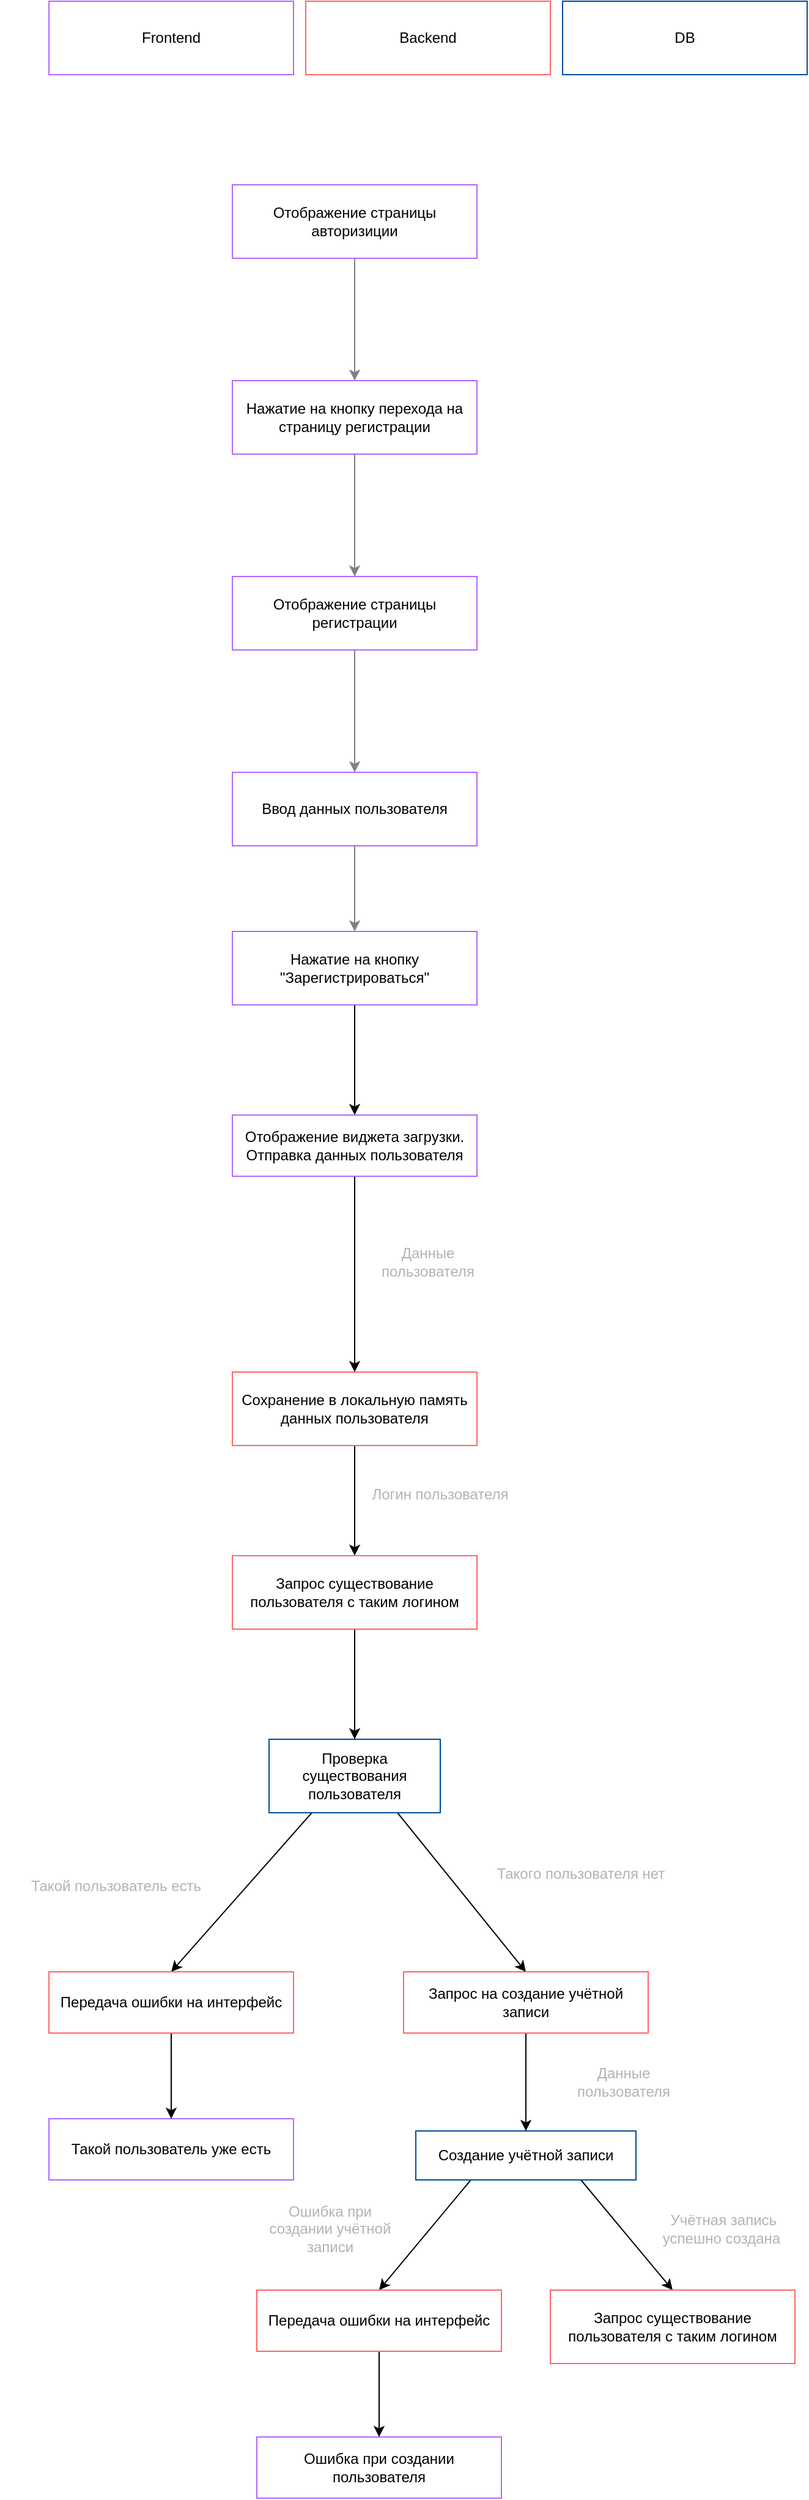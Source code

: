 <mxfile>
    <diagram name="Page-1" id="V2_uuKdX49vbQtdz6IMa">
        <mxGraphModel dx="2473" dy="1127" grid="1" gridSize="10" guides="0" tooltips="1" connect="1" arrows="1" fold="1" page="1" pageScale="1" pageWidth="827" pageHeight="1169" math="0" shadow="0">
            <root>
                <mxCell id="0"/>
                <mxCell id="1" parent="0"/>
                <mxCell id="15" value="Данные пользователя" style="text;html=1;strokeColor=none;fillColor=none;align=center;verticalAlign=middle;whiteSpace=wrap;rounded=0;labelBackgroundColor=none;fontSize=12;fontColor=#B3B3B3;" parent="1" vertex="1">
                    <mxGeometry x="340" y="1020" width="120" height="40" as="geometry"/>
                </mxCell>
                <mxCell id="17" value="Логин пользователя" style="text;html=1;strokeColor=none;fillColor=none;align=center;verticalAlign=middle;whiteSpace=wrap;rounded=0;labelBackgroundColor=none;fontSize=12;fontColor=#B3B3B3;" parent="1" vertex="1">
                    <mxGeometry x="340" y="1210" width="140" height="40" as="geometry"/>
                </mxCell>
                <mxCell id="23" value="Такого пользователя нет" style="text;html=1;strokeColor=none;fillColor=none;align=center;verticalAlign=middle;whiteSpace=wrap;rounded=0;labelBackgroundColor=none;fontSize=12;fontColor=#B3B3B3;" parent="1" vertex="1">
                    <mxGeometry x="430" y="1520" width="190" height="40" as="geometry"/>
                </mxCell>
                <mxCell id="40" style="edgeStyle=none;html=1;exitX=0.5;exitY=1;exitDx=0;exitDy=0;entryX=0.5;entryY=0;entryDx=0;entryDy=0;labelBackgroundColor=none;strokeColor=#808080;fontSize=12;fontColor=#B3B3B3;" parent="1" source="37" target="39" edge="1">
                    <mxGeometry relative="1" as="geometry"/>
                </mxCell>
                <mxCell id="37" value="Отображение страницы авторизиции" style="rounded=0;whiteSpace=wrap;html=1;labelBackgroundColor=none;fontSize=12;fillColor=none;strokeColor=#B266FF;" parent="1" vertex="1">
                    <mxGeometry x="240" y="160" width="200" height="60" as="geometry"/>
                </mxCell>
                <mxCell id="39" value="Нажатие на кнопку перехода на страницу регистрации" style="rounded=0;whiteSpace=wrap;html=1;labelBackgroundColor=none;fontSize=12;fillColor=none;strokeColor=#B266FF;" parent="1" vertex="1">
                    <mxGeometry x="240" y="320" width="200" height="60" as="geometry"/>
                </mxCell>
                <mxCell id="77" style="edgeStyle=none;html=1;exitX=0.25;exitY=1;exitDx=0;exitDy=0;entryX=0.5;entryY=0;entryDx=0;entryDy=0;" edge="1" parent="1" source="47" target="100">
                    <mxGeometry relative="1" as="geometry">
                        <mxPoint x="200" y="1620" as="targetPoint"/>
                    </mxGeometry>
                </mxCell>
                <mxCell id="78" style="edgeStyle=none;html=1;exitX=0.75;exitY=1;exitDx=0;exitDy=0;entryX=0.5;entryY=0;entryDx=0;entryDy=0;" edge="1" parent="1" source="47" target="64">
                    <mxGeometry relative="1" as="geometry">
                        <mxPoint x="480" y="1620" as="targetPoint"/>
                    </mxGeometry>
                </mxCell>
                <mxCell id="47" value="Проверка существования пользователя" style="rounded=0;whiteSpace=wrap;html=1;labelBackgroundColor=none;fontSize=12;fillColor=none;strokeColor=#004C99;" parent="1" vertex="1">
                    <mxGeometry x="270" y="1430" width="140" height="60" as="geometry"/>
                </mxCell>
                <mxCell id="92" style="edgeStyle=none;html=1;exitX=0.25;exitY=1;exitDx=0;exitDy=0;entryX=0.5;entryY=0;entryDx=0;entryDy=0;" edge="1" parent="1" source="48" target="104">
                    <mxGeometry relative="1" as="geometry">
                        <mxPoint x="370" y="1870" as="targetPoint"/>
                    </mxGeometry>
                </mxCell>
                <mxCell id="93" style="edgeStyle=none;html=1;exitX=0.75;exitY=1;exitDx=0;exitDy=0;entryX=0.5;entryY=0;entryDx=0;entryDy=0;" edge="1" parent="1" source="48" target="98">
                    <mxGeometry relative="1" as="geometry">
                        <mxPoint x="590" y="1870" as="targetPoint"/>
                    </mxGeometry>
                </mxCell>
                <mxCell id="48" value="Создание учётной записи" style="rounded=0;whiteSpace=wrap;html=1;labelBackgroundColor=none;fontSize=12;fillColor=none;strokeColor=#004C99;" parent="1" vertex="1">
                    <mxGeometry x="390" y="1750" width="180" height="40" as="geometry"/>
                </mxCell>
                <mxCell id="52" value="Ввод данных пользователя" style="rounded=0;whiteSpace=wrap;html=1;labelBackgroundColor=none;fontSize=12;fillColor=none;strokeColor=#B266FF;" parent="1" vertex="1">
                    <mxGeometry x="240" y="640" width="200" height="60" as="geometry"/>
                </mxCell>
                <mxCell id="53" style="edgeStyle=none;html=1;entryX=0.5;entryY=0;entryDx=0;entryDy=0;labelBackgroundColor=none;strokeColor=#808080;fontSize=12;fontColor=#B3B3B3;exitX=0.5;exitY=1;exitDx=0;exitDy=0;" parent="1" source="52" target="54" edge="1">
                    <mxGeometry relative="1" as="geometry">
                        <mxPoint x="340" y="730" as="sourcePoint"/>
                    </mxGeometry>
                </mxCell>
                <mxCell id="84" style="edgeStyle=none;html=1;exitX=0.5;exitY=1;exitDx=0;exitDy=0;entryX=0.5;entryY=0;entryDx=0;entryDy=0;" edge="1" parent="1" source="54" target="85">
                    <mxGeometry relative="1" as="geometry">
                        <mxPoint x="340" y="890" as="targetPoint"/>
                    </mxGeometry>
                </mxCell>
                <mxCell id="54" value="Нажатие на кнопку &quot;Зарегистрироваться&quot;" style="rounded=0;whiteSpace=wrap;html=1;labelBackgroundColor=none;fontSize=12;fillColor=none;strokeColor=#B266FF;" parent="1" vertex="1">
                    <mxGeometry x="240" y="770" width="200" height="60" as="geometry"/>
                </mxCell>
                <mxCell id="56" value="Отображение страницы регистрации" style="rounded=0;whiteSpace=wrap;html=1;labelBackgroundColor=none;fontSize=12;fillColor=none;strokeColor=#B266FF;" parent="1" vertex="1">
                    <mxGeometry x="240" y="480" width="200" height="60" as="geometry"/>
                </mxCell>
                <mxCell id="57" style="edgeStyle=none;html=1;exitX=0.5;exitY=1;exitDx=0;exitDy=0;labelBackgroundColor=none;strokeColor=#808080;fontSize=12;fontColor=#B3B3B3;" parent="1" source="39" edge="1">
                    <mxGeometry relative="1" as="geometry">
                        <mxPoint x="340" y="410" as="sourcePoint"/>
                        <mxPoint x="340" y="480" as="targetPoint"/>
                    </mxGeometry>
                </mxCell>
                <mxCell id="58" style="edgeStyle=none;html=1;exitX=0.5;exitY=1;exitDx=0;exitDy=0;labelBackgroundColor=none;strokeColor=#808080;fontSize=12;fontColor=#B3B3B3;entryX=0.5;entryY=0;entryDx=0;entryDy=0;" parent="1" source="56" target="52" edge="1">
                    <mxGeometry relative="1" as="geometry">
                        <mxPoint x="340" y="570" as="sourcePoint"/>
                        <mxPoint x="340" y="620" as="targetPoint"/>
                    </mxGeometry>
                </mxCell>
                <mxCell id="74" style="edgeStyle=none;html=1;exitX=0.5;exitY=1;exitDx=0;exitDy=0;entryX=0.5;entryY=0;entryDx=0;entryDy=0;" edge="1" parent="1" source="60" target="66">
                    <mxGeometry relative="1" as="geometry"/>
                </mxCell>
                <mxCell id="60" value="Сохранение в локальную память данных пользователя" style="rounded=0;whiteSpace=wrap;html=1;labelBackgroundColor=none;fontSize=12;fillColor=none;strokeColor=#FF6666;" parent="1" vertex="1">
                    <mxGeometry x="240" y="1130" width="200" height="60" as="geometry"/>
                </mxCell>
                <mxCell id="81" style="edgeStyle=none;html=1;exitX=0.5;exitY=1;exitDx=0;exitDy=0;entryX=0.5;entryY=0;entryDx=0;entryDy=0;" edge="1" parent="1" source="64" target="48">
                    <mxGeometry relative="1" as="geometry"/>
                </mxCell>
                <mxCell id="64" value="Запрос на создание учётной записи" style="rounded=0;whiteSpace=wrap;html=1;labelBackgroundColor=none;fontSize=12;fillColor=none;strokeColor=#FF6666;" parent="1" vertex="1">
                    <mxGeometry x="380" y="1620" width="200" height="50" as="geometry"/>
                </mxCell>
                <mxCell id="75" style="edgeStyle=none;html=1;entryX=0.5;entryY=0;entryDx=0;entryDy=0;" edge="1" parent="1" source="66" target="47">
                    <mxGeometry relative="1" as="geometry"/>
                </mxCell>
                <mxCell id="66" value="Запрос существование пользователя с таким логином" style="rounded=0;whiteSpace=wrap;html=1;labelBackgroundColor=none;fontSize=12;fillColor=none;strokeColor=#FF6666;" parent="1" vertex="1">
                    <mxGeometry x="240" y="1280" width="200" height="60" as="geometry"/>
                </mxCell>
                <mxCell id="69" value="Frontend" style="rounded=0;whiteSpace=wrap;html=1;labelBackgroundColor=none;fontSize=12;fillColor=none;strokeColor=#B266FF;" parent="1" vertex="1">
                    <mxGeometry x="90" y="10" width="200" height="60" as="geometry"/>
                </mxCell>
                <mxCell id="70" value="Backend" style="rounded=0;whiteSpace=wrap;html=1;labelBackgroundColor=none;fontSize=12;fillColor=none;strokeColor=#FF6666;" parent="1" vertex="1">
                    <mxGeometry x="300" y="10" width="200" height="60" as="geometry"/>
                </mxCell>
                <mxCell id="71" value="DB" style="rounded=0;whiteSpace=wrap;html=1;labelBackgroundColor=none;fontSize=12;fillColor=none;strokeColor=#004C99;" parent="1" vertex="1">
                    <mxGeometry x="510" y="10" width="200" height="60" as="geometry"/>
                </mxCell>
                <mxCell id="79" value="Такой пользователь есть" style="text;html=1;strokeColor=none;fillColor=none;align=center;verticalAlign=middle;whiteSpace=wrap;rounded=0;labelBackgroundColor=none;fontSize=12;fontColor=#B3B3B3;" vertex="1" parent="1">
                    <mxGeometry x="50" y="1530" width="190" height="40" as="geometry"/>
                </mxCell>
                <mxCell id="87" style="edgeStyle=none;html=1;exitX=0.5;exitY=1;exitDx=0;exitDy=0;entryX=0.5;entryY=0;entryDx=0;entryDy=0;" edge="1" parent="1" source="85" target="60">
                    <mxGeometry relative="1" as="geometry"/>
                </mxCell>
                <mxCell id="85" value="Отображение виджета загрузки.&lt;br&gt;Отправка данных пользователя" style="rounded=0;whiteSpace=wrap;html=1;labelBackgroundColor=none;fontSize=12;fillColor=none;strokeColor=#B266FF;" vertex="1" parent="1">
                    <mxGeometry x="240" y="920" width="200" height="50" as="geometry"/>
                </mxCell>
                <mxCell id="88" value="Данные пользователя" style="text;html=1;strokeColor=none;fillColor=none;align=center;verticalAlign=middle;whiteSpace=wrap;rounded=0;labelBackgroundColor=none;fontSize=12;fontColor=#B3B3B3;" vertex="1" parent="1">
                    <mxGeometry x="500" y="1690" width="120" height="40" as="geometry"/>
                </mxCell>
                <mxCell id="96" value="&amp;nbsp;Учётная запись успешно создана" style="text;html=1;strokeColor=none;fillColor=none;align=center;verticalAlign=middle;whiteSpace=wrap;rounded=0;labelBackgroundColor=none;fontSize=12;fontColor=#B3B3B3;" vertex="1" parent="1">
                    <mxGeometry x="580" y="1810" width="120" height="40" as="geometry"/>
                </mxCell>
                <mxCell id="97" value="Ошибка при создании учётной записи" style="text;html=1;strokeColor=none;fillColor=none;align=center;verticalAlign=middle;whiteSpace=wrap;rounded=0;labelBackgroundColor=none;fontSize=12;fontColor=#B3B3B3;" vertex="1" parent="1">
                    <mxGeometry x="260" y="1810" width="120" height="40" as="geometry"/>
                </mxCell>
                <mxCell id="98" value="Запрос существование пользователя с таким логином" style="rounded=0;whiteSpace=wrap;html=1;labelBackgroundColor=none;fontSize=12;fillColor=none;strokeColor=#FF6666;" vertex="1" parent="1">
                    <mxGeometry x="500" y="1880" width="200" height="60" as="geometry"/>
                </mxCell>
                <mxCell id="99" value="Такой пользователь уже есть" style="rounded=0;whiteSpace=wrap;html=1;labelBackgroundColor=none;fontSize=12;fillColor=none;strokeColor=#B266FF;" vertex="1" parent="1">
                    <mxGeometry x="90" y="1740" width="200" height="50" as="geometry"/>
                </mxCell>
                <mxCell id="101" style="edgeStyle=none;html=1;exitX=0.5;exitY=1;exitDx=0;exitDy=0;entryX=0.5;entryY=0;entryDx=0;entryDy=0;" edge="1" parent="1" source="100" target="99">
                    <mxGeometry relative="1" as="geometry"/>
                </mxCell>
                <mxCell id="100" value="Передача ошибки на интерфейс" style="rounded=0;whiteSpace=wrap;html=1;labelBackgroundColor=none;fontSize=12;fillColor=none;strokeColor=#FF6666;" vertex="1" parent="1">
                    <mxGeometry x="90" y="1620" width="200" height="50" as="geometry"/>
                </mxCell>
                <mxCell id="102" value="Ошибка при создании пользователя" style="rounded=0;whiteSpace=wrap;html=1;labelBackgroundColor=none;fontSize=12;fillColor=none;strokeColor=#B266FF;" vertex="1" parent="1">
                    <mxGeometry x="260" y="2000" width="200" height="50" as="geometry"/>
                </mxCell>
                <mxCell id="103" style="edgeStyle=none;html=1;exitX=0.5;exitY=1;exitDx=0;exitDy=0;entryX=0.5;entryY=0;entryDx=0;entryDy=0;" edge="1" parent="1" source="104" target="102">
                    <mxGeometry relative="1" as="geometry"/>
                </mxCell>
                <mxCell id="104" value="Передача ошибки на интерфейс" style="rounded=0;whiteSpace=wrap;html=1;labelBackgroundColor=none;fontSize=12;fillColor=none;strokeColor=#FF6666;" vertex="1" parent="1">
                    <mxGeometry x="260" y="1880" width="200" height="50" as="geometry"/>
                </mxCell>
            </root>
        </mxGraphModel>
    </diagram>
</mxfile>